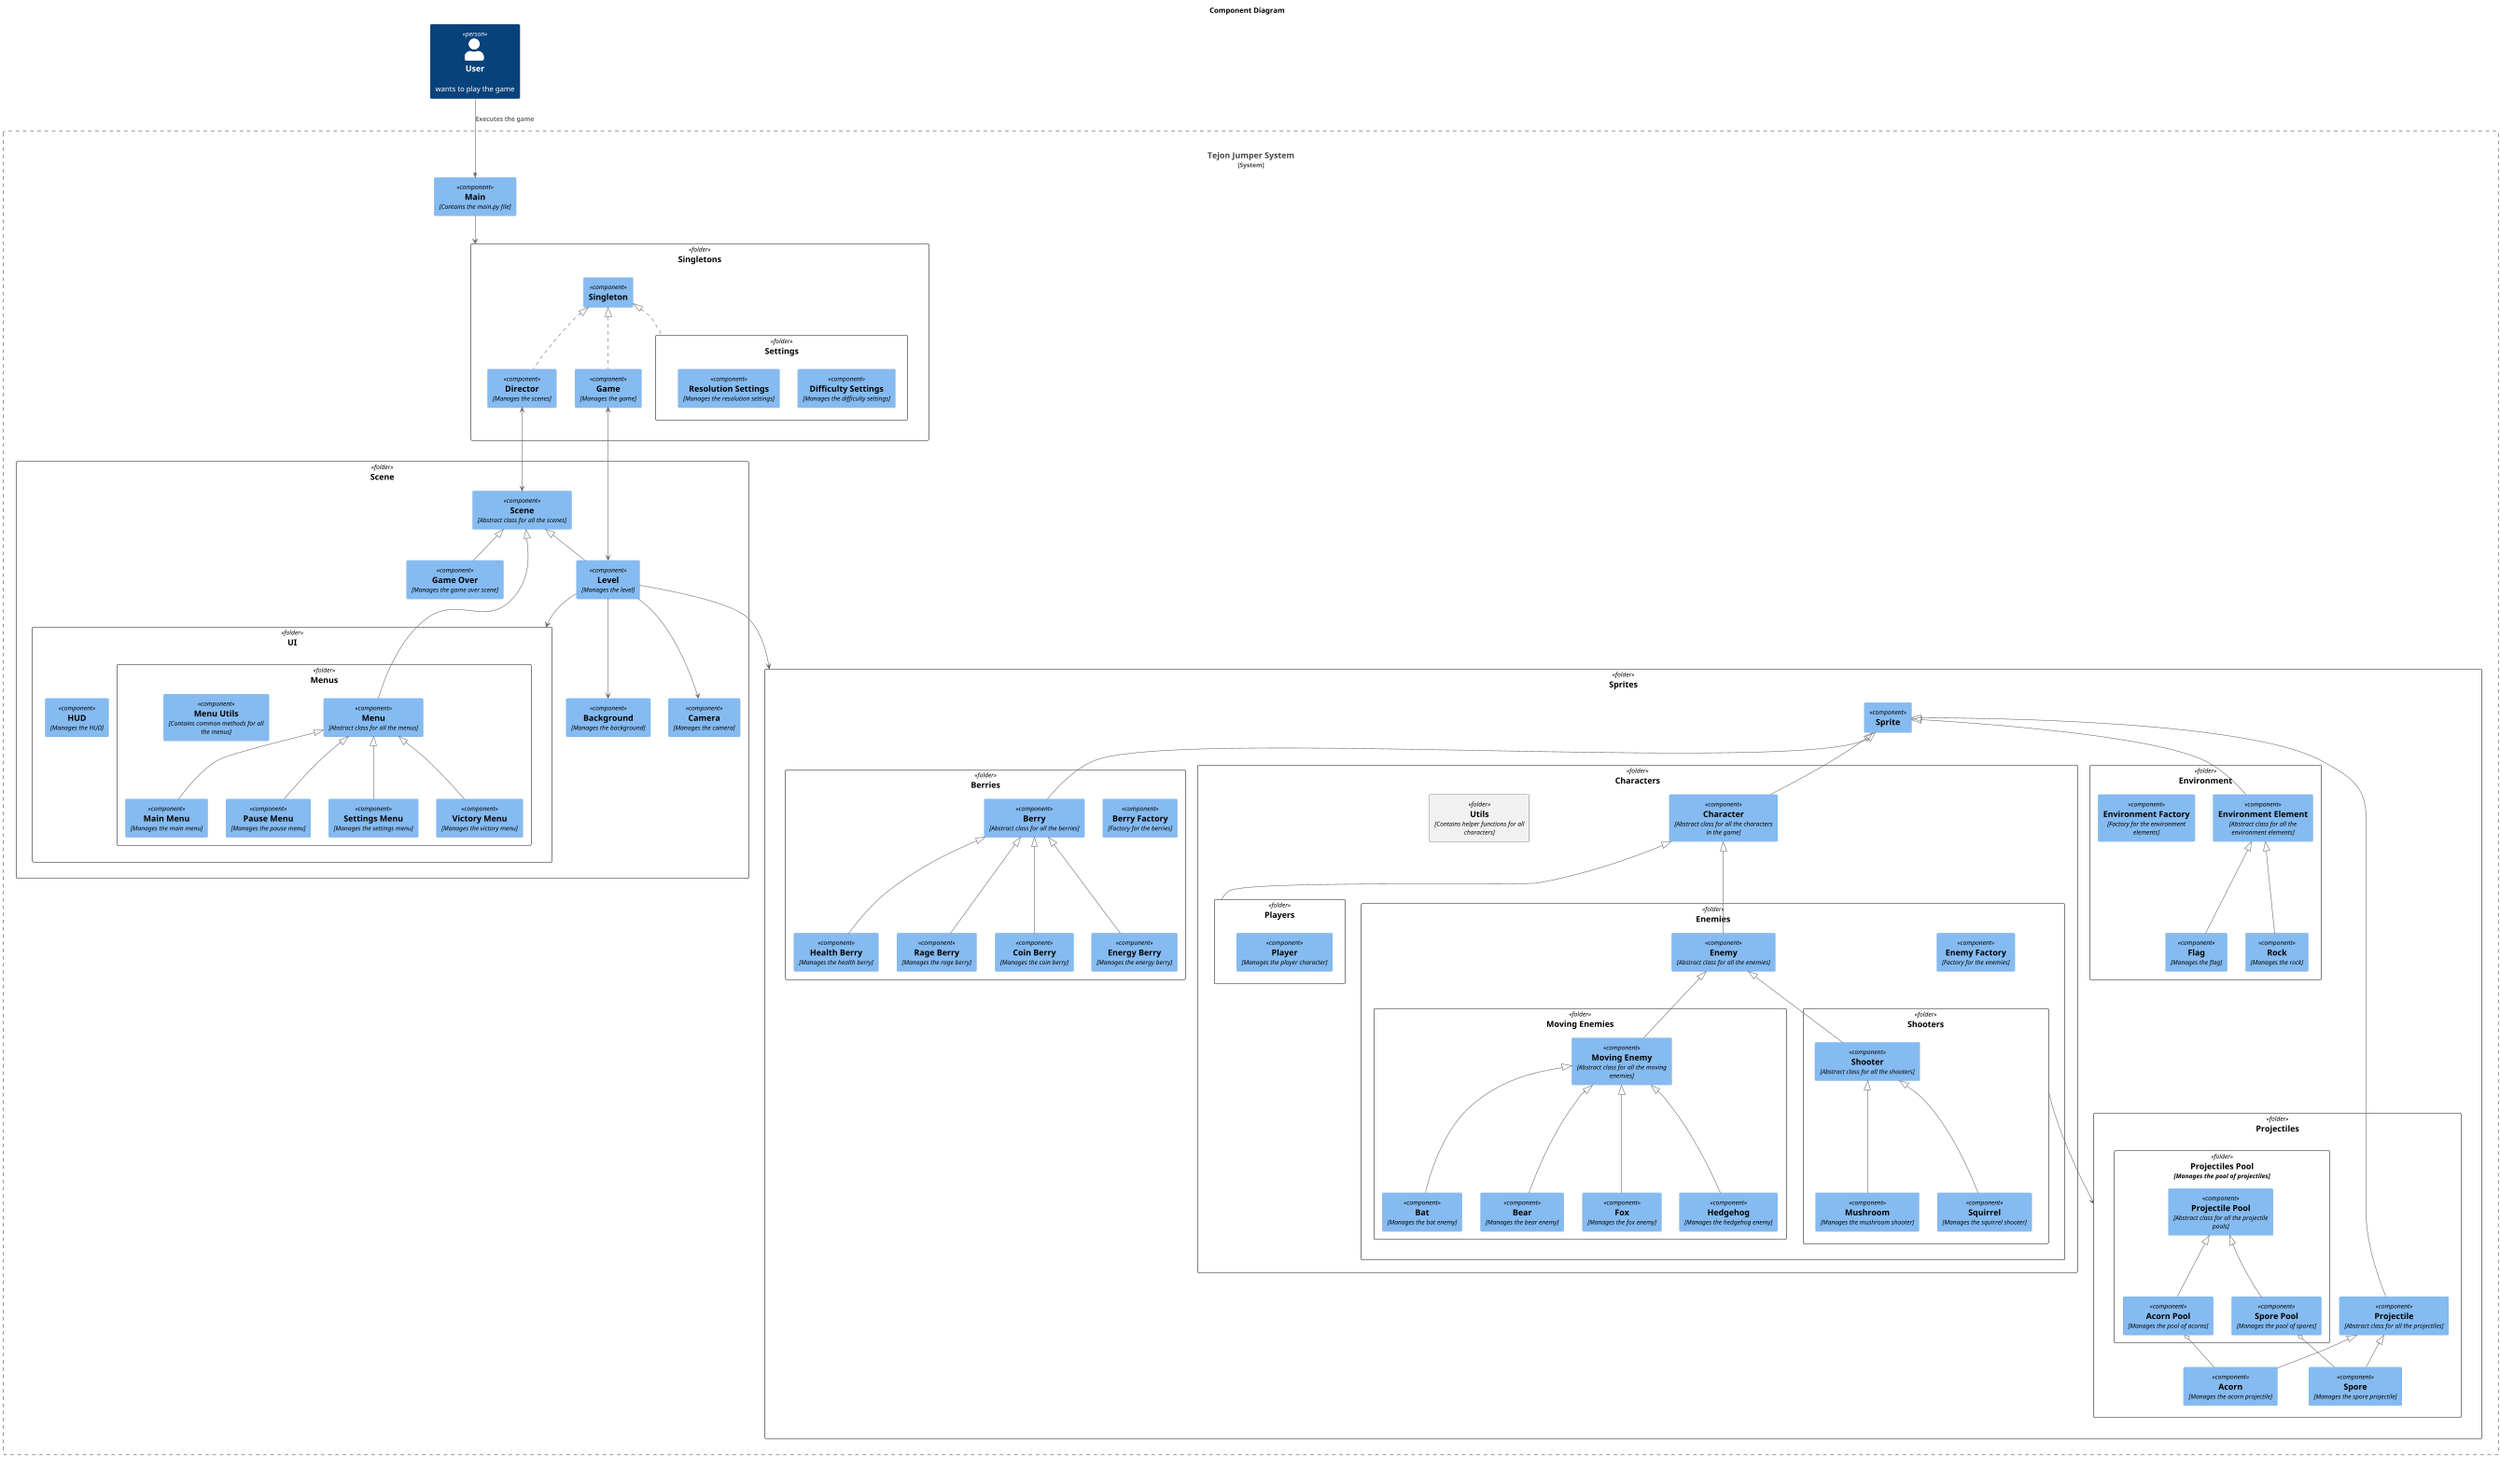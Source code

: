 @startuml Component Diagram 

!include <C4/C4_Container>
!include <C4/C4_Component>
!include <azure/AzureCommon>

title Component Diagram

scale 1
scale 1500 width 
scale 1000 height  
skinparam dpi 150

Person(user, "User", "wants to play the game")

System_Boundary(TJ, "Tejon Jumper System") {
    Component(main, "Main", "Contains the main.py file")

    Component(singletons, "Singletons") <<folder>> {
        Component(singleton, "Singleton")
        Component(director, "Director", "Manages the scenes")
        Component(settings, "Settings") <<folder>> {
            Component(difficultySettings, "Difficulty Settings", "Manages the difficulty settings")
            Component(resolutionSettings, "Resolution Settings", "Manages the resolution settings")
        }
        Component(game, "Game", "Manages the game")
    }

    Component(scenes, "Scene") <<folder>> {
        Component(scene, "Scene", "Abstract class for all the scenes")
        Component(level, "Level", "Manages the level")
        Component(gameOver, "Game Over", "Manages the game over scene")
        Component(camera, "Camera", "Manages the camera")
        Component(background, "Background", "Manages the background")
        Component(UI, "UI") <<folder>> {
            Component(HUD, "HUD", "Manages the HUD")
            Component(menus, "Menus") <<folder>> {
            Component(menu, "Menu", "Abstract class for all the menus")
            Component(mainMenu, "Main Menu", "Manages the main menu")
            Component(pauseMenu, "Pause Menu", "Manages the pause menu")
            Component(settingsMenu, "Settings Menu", "Manages the settings menu")
            Component(victoryMenu, "Victory Menu", "Manages the victory menu")
            Component(menuUtils, "Menu Utils", "Contains common methods for all the menus")
            }
        }   
    }
    
    Component(sprites, "Sprites") <<folder>> {
        Component(sprite, "Sprite")
        Component(berries, "Berries") <<folder>> {
        Component(berryFactory, "Berry Factory", "Factory for the berries")
        Component(berry, "Berry", "Abstract class for all the berries")
        Component(coinBerry, "Coin Berry", "Manages the coin berry")
        Component(energyBerry, "Energy Berry", "Manages the energy berry")
        Component(healthBerry, "Health Berry", "Manages the health berry")
        Component(rageBerry, "Rage Berry", "Manages the rage berry")
        }

        Component(characters, "Characters") <<folder>> {
            Component(character, "Character", "Abstract class for all the characters in the game")
            Component(utils, "Utils", "Contains helper functions for all characters") <<folder>> {

            }
            Component(player, "Players") <<folder>> {
                Component(playerCharacter, "Player", "Manages the player character")
            }
            Component(enemies, "Enemies") <<folder>> {
                Component(enemyFactory, "Enemy Factory", "Factory for the enemies")
                Component(enemy, "Enemy", "Abstract class for all the enemies")
                Component(movingEnemies, "Moving Enemies") <<folder>> {
                    Component(movingEnemy, "Moving Enemy", "Abstract class for all the moving enemies")
                    Component(bat, "Bat", "Manages the bat enemy")
                    Component(bear, "Bear", "Manages the bear enemy")
                    Component(fox, "Fox", "Manages the fox enemy")
                    Component(hedgehog, "Hedgehog", "Manages the hedgehog enemy")
                }
                Component(shooters, "Shooters") <<folder>> {
                    Component(shooter, "Shooter", "Abstract class for all the shooters")
                    Component(mushroom, "Mushroom", "Manages the mushroom shooter")
                    Component(squirrel, "Squirrel", "Manages the squirrel shooter")
                }
            }
        }

        Component(environment, "Environment") <<folder>> {
            Component(environmentElement, "Environment Element", "Abstract class for all the environment elements")
            Component(environmentFactory, "Environment Factory", "Factory for the environment elements")
            Component(flag, "Flag", "Manages the flag")
            Component(rock, "Rock", "Manages the rock")
        }

        Component(Projectiles, "Projectiles") <<folder>> {
            Component(projectile, "Projectile", "Abstract class for all the projectiles")
            Component(acorn, "Acorn", "Manages the acorn projectile")
            Component(spore, "Spore", "Manages the spore projectile")
            Component(projectilesPool, "Projectiles Pool", "Manages the pool of projectiles") <<folder>> {
                Component(projectilePool, "Projectile Pool", "Abstract class for all the projectile pools")
                Component(acornPool, "Acorn Pool", "Manages the pool of acorns")
                Component(sporePool, "Spore Pool", "Manages the pool of spores")
            }
        }
    }
}

Rel(user, main, "Executes the game")

singleton <|.. director
singleton <|.. settings
singleton <|.. game
scene <|-- level
scene <|-- gameOver
scene <|-- menu
menu <|-- mainMenu
menu <|-- pauseMenu
menu <|-- settingsMenu
menu <|-- victoryMenu
sprite <|-- berry
sprite <|-- character
sprite <|-- projectile
sprite <|-- environmentElement
berry <|-- coinBerry
berry <|-- energyBerry
berry <|-- healthBerry
berry <|-- rageBerry
projectilePool <|-- sporePool
projectilePool <|-- acornPool
projectile <|-- spore
projectile <|-- acorn
character <|-- player
character <|-- enemy
enemy <|-- movingEnemy
enemy <|-- shooter
movingEnemy <|-- bat
movingEnemy <|-- bear
movingEnemy <|-- fox
movingEnemy <|-- hedgehog
shooter <|-- squirrel
shooter <|-- mushroom
sporePool o-- spore
acornPool o-- acorn
director <--> scene
game <--> level
level --> camera
level --> background
level --> UI
level --> sprites
shooters --> Projectiles
main --> singletons

environmentElement <|-- flag
environmentElement <|-- rock

@enduml